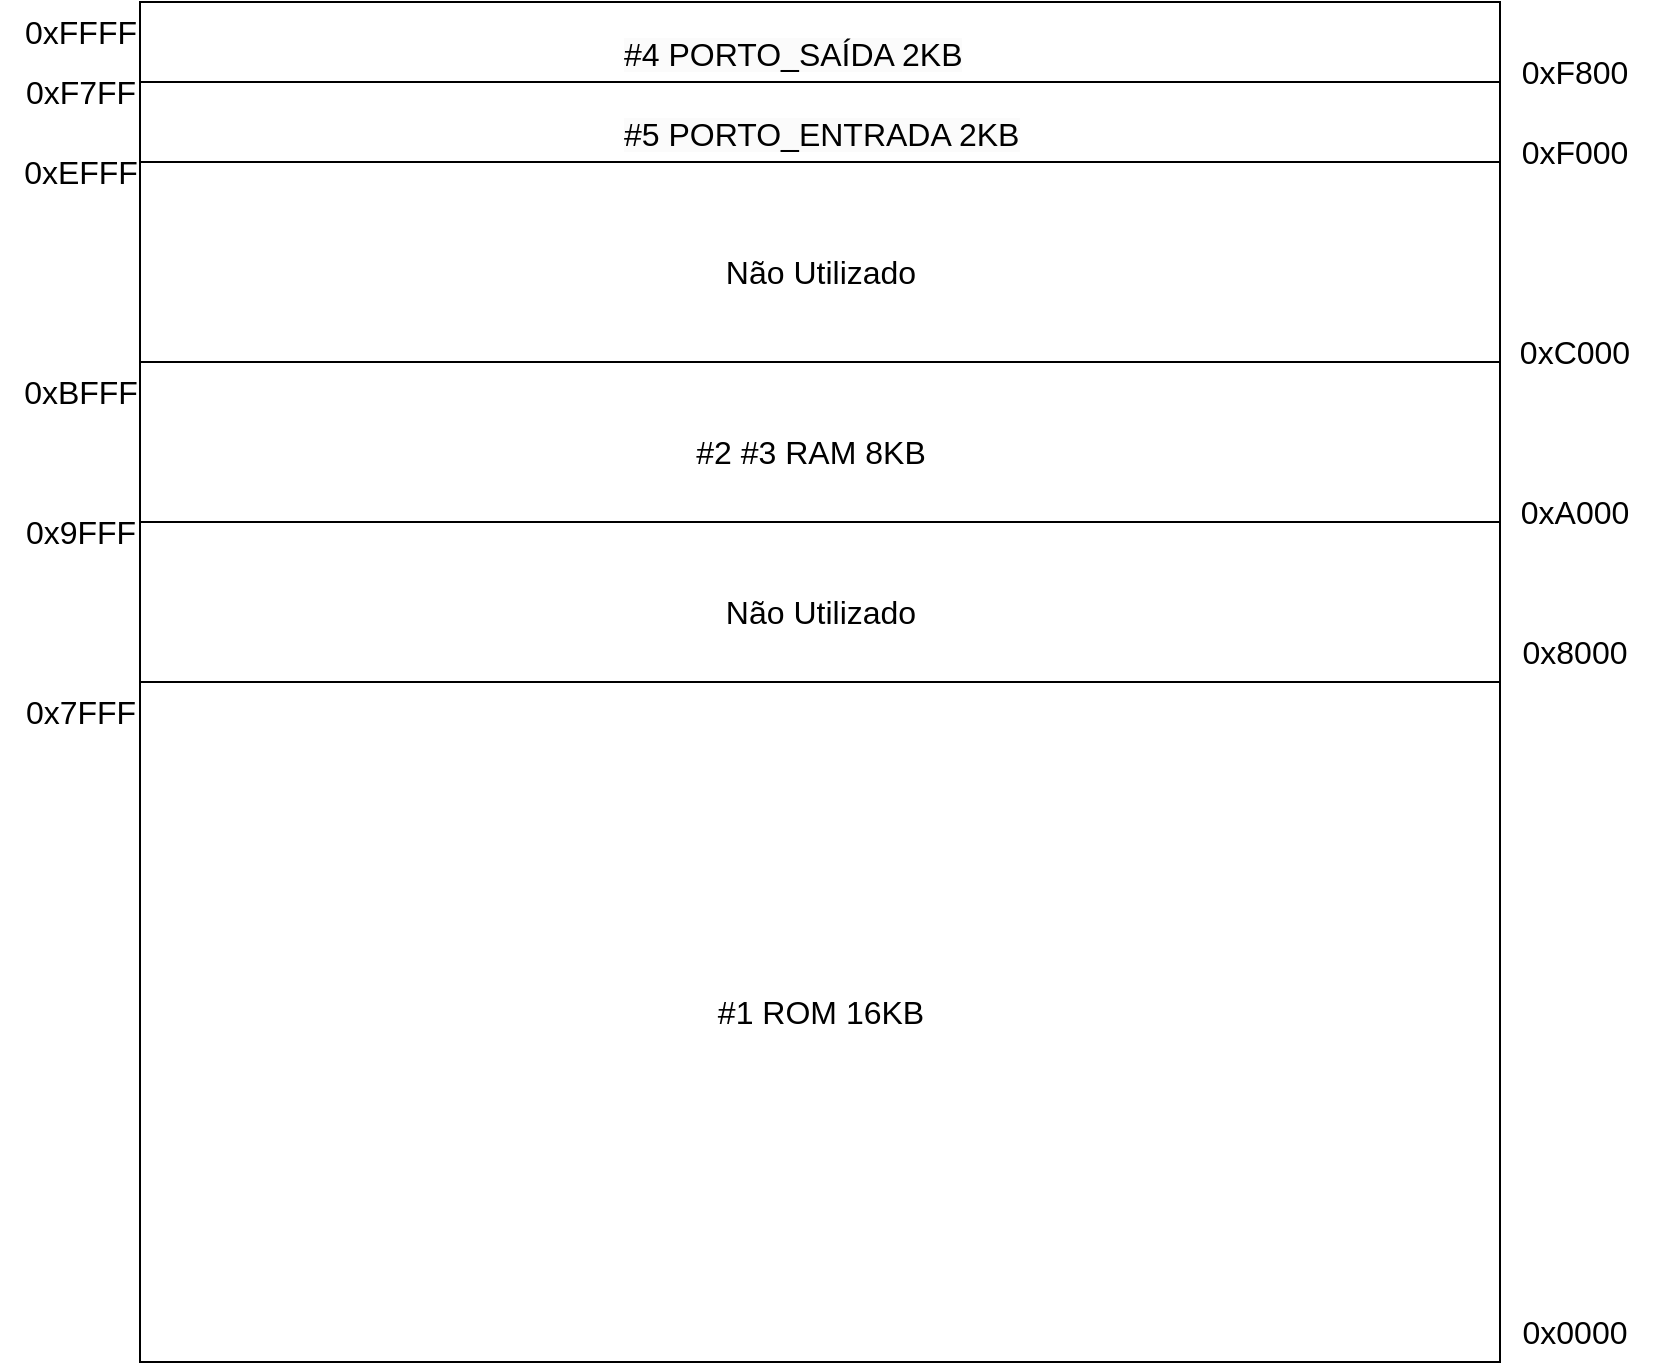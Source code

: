<mxfile version="21.2.9" type="device">
  <diagram name="Página-1" id="C8jOjqcXkH_7JXpAZmJC">
    <mxGraphModel dx="1750" dy="1032" grid="1" gridSize="10" guides="1" tooltips="1" connect="1" arrows="1" fold="1" page="1" pageScale="1" pageWidth="827" pageHeight="1169" math="0" shadow="0">
      <root>
        <mxCell id="0" />
        <mxCell id="1" parent="0" />
        <mxCell id="iZ48eMg1p3a2bX1QBEkR-1" value="" style="whiteSpace=wrap;html=1;aspect=fixed;fontSize=16;" parent="1" vertex="1">
          <mxGeometry x="70" y="60" width="680" height="680" as="geometry" />
        </mxCell>
        <mxCell id="iZ48eMg1p3a2bX1QBEkR-6" value="" style="endArrow=none;html=1;rounded=0;fontSize=12;startSize=8;endSize=8;curved=1;entryX=1;entryY=0.5;entryDx=0;entryDy=0;exitX=0;exitY=0.5;exitDx=0;exitDy=0;" parent="1" source="iZ48eMg1p3a2bX1QBEkR-1" target="iZ48eMg1p3a2bX1QBEkR-1" edge="1">
          <mxGeometry width="50" height="50" relative="1" as="geometry">
            <mxPoint x="140" y="210" as="sourcePoint" />
            <mxPoint x="190" y="160" as="targetPoint" />
          </mxGeometry>
        </mxCell>
        <mxCell id="iZ48eMg1p3a2bX1QBEkR-7" value="0x0000" style="text;html=1;align=center;verticalAlign=middle;resizable=0;points=[];autosize=1;strokeColor=none;fillColor=none;fontSize=16;" parent="1" vertex="1">
          <mxGeometry x="747" y="710" width="80" height="30" as="geometry" />
        </mxCell>
        <mxCell id="iZ48eMg1p3a2bX1QBEkR-8" value="0xFFFF" style="text;html=1;align=center;verticalAlign=middle;resizable=0;points=[];autosize=1;strokeColor=none;fillColor=none;fontSize=16;" parent="1" vertex="1">
          <mxGeometry y="60" width="80" height="30" as="geometry" />
        </mxCell>
        <mxCell id="iZ48eMg1p3a2bX1QBEkR-10" value="0x7FFF" style="text;html=1;align=center;verticalAlign=middle;resizable=0;points=[];autosize=1;strokeColor=none;fillColor=none;fontSize=16;" parent="1" vertex="1">
          <mxGeometry y="400" width="80" height="30" as="geometry" />
        </mxCell>
        <mxCell id="-hnX_xfgwnwYsAGwE4Hr-1" value="" style="endArrow=none;html=1;rounded=0;fontSize=12;startSize=8;endSize=8;curved=1;" edge="1" parent="1">
          <mxGeometry width="50" height="50" relative="1" as="geometry">
            <mxPoint x="70" y="240" as="sourcePoint" />
            <mxPoint x="750" y="240" as="targetPoint" />
          </mxGeometry>
        </mxCell>
        <mxCell id="-hnX_xfgwnwYsAGwE4Hr-8" value="#1 ROM 16KB" style="text;html=1;align=center;verticalAlign=middle;resizable=0;points=[];autosize=1;strokeColor=none;fillColor=none;fontSize=16;" vertex="1" parent="1">
          <mxGeometry x="345" y="550" width="130" height="30" as="geometry" />
        </mxCell>
        <mxCell id="-hnX_xfgwnwYsAGwE4Hr-12" value="0x8000" style="text;html=1;align=center;verticalAlign=middle;resizable=0;points=[];autosize=1;strokeColor=none;fillColor=none;fontSize=16;" vertex="1" parent="1">
          <mxGeometry x="747" y="370" width="80" height="30" as="geometry" />
        </mxCell>
        <mxCell id="-hnX_xfgwnwYsAGwE4Hr-13" value="" style="endArrow=none;html=1;rounded=0;fontSize=12;startSize=8;endSize=8;curved=1;" edge="1" parent="1">
          <mxGeometry width="50" height="50" relative="1" as="geometry">
            <mxPoint x="70" y="320" as="sourcePoint" />
            <mxPoint x="750" y="320" as="targetPoint" />
          </mxGeometry>
        </mxCell>
        <mxCell id="-hnX_xfgwnwYsAGwE4Hr-14" value="0xA000" style="text;html=1;align=center;verticalAlign=middle;resizable=0;points=[];autosize=1;strokeColor=none;fillColor=none;fontSize=16;" vertex="1" parent="1">
          <mxGeometry x="747" y="300" width="80" height="30" as="geometry" />
        </mxCell>
        <mxCell id="-hnX_xfgwnwYsAGwE4Hr-15" value="0xBFFF" style="text;html=1;align=center;verticalAlign=middle;resizable=0;points=[];autosize=1;strokeColor=none;fillColor=none;fontSize=16;" vertex="1" parent="1">
          <mxGeometry y="240" width="80" height="30" as="geometry" />
        </mxCell>
        <mxCell id="-hnX_xfgwnwYsAGwE4Hr-16" value="#2 #3 RAM 8KB" style="text;html=1;align=center;verticalAlign=middle;resizable=0;points=[];autosize=1;strokeColor=none;fillColor=none;fontSize=16;" vertex="1" parent="1">
          <mxGeometry x="335" y="270" width="140" height="30" as="geometry" />
        </mxCell>
        <mxCell id="-hnX_xfgwnwYsAGwE4Hr-20" value="Não Utilizado" style="text;html=1;align=center;verticalAlign=middle;resizable=0;points=[];autosize=1;strokeColor=none;fillColor=none;fontSize=16;" vertex="1" parent="1">
          <mxGeometry x="350" y="180" width="120" height="30" as="geometry" />
        </mxCell>
        <mxCell id="-hnX_xfgwnwYsAGwE4Hr-26" value="" style="endArrow=none;html=1;rounded=0;fontSize=12;startSize=8;endSize=8;curved=1;" edge="1" parent="1">
          <mxGeometry width="50" height="50" relative="1" as="geometry">
            <mxPoint x="70" y="140" as="sourcePoint" />
            <mxPoint x="750" y="140" as="targetPoint" />
          </mxGeometry>
        </mxCell>
        <mxCell id="-hnX_xfgwnwYsAGwE4Hr-27" value="" style="endArrow=none;html=1;rounded=0;fontSize=12;startSize=8;endSize=8;curved=1;" edge="1" parent="1">
          <mxGeometry width="50" height="50" relative="1" as="geometry">
            <mxPoint x="70" y="100" as="sourcePoint" />
            <mxPoint x="750" y="100" as="targetPoint" />
          </mxGeometry>
        </mxCell>
        <mxCell id="-hnX_xfgwnwYsAGwE4Hr-29" value="&lt;span style=&quot;color: rgb(0, 0, 0); font-family: Helvetica; font-size: 16px; font-style: normal; font-variant-ligatures: normal; font-variant-caps: normal; font-weight: 400; letter-spacing: normal; orphans: 2; text-align: center; text-indent: 0px; text-transform: none; widows: 2; word-spacing: 0px; -webkit-text-stroke-width: 0px; background-color: rgb(251, 251, 251); text-decoration-thickness: initial; text-decoration-style: initial; text-decoration-color: initial; float: none; display: inline !important;&quot;&gt;#4 PORTO_SAÍDA 2KB&lt;/span&gt;" style="text;whiteSpace=wrap;html=1;fontSize=16;fontFamily=Helvetica;fontColor=default;" vertex="1" parent="1">
          <mxGeometry x="310" y="70" width="200" height="40" as="geometry" />
        </mxCell>
        <mxCell id="-hnX_xfgwnwYsAGwE4Hr-30" value="&lt;span style=&quot;color: rgb(0, 0, 0); font-family: Helvetica; font-size: 16px; font-style: normal; font-variant-ligatures: normal; font-variant-caps: normal; font-weight: 400; letter-spacing: normal; orphans: 2; text-align: center; text-indent: 0px; text-transform: none; widows: 2; word-spacing: 0px; -webkit-text-stroke-width: 0px; background-color: rgb(251, 251, 251); text-decoration-thickness: initial; text-decoration-style: initial; text-decoration-color: initial; float: none; display: inline !important;&quot;&gt;#5 PORTO_ENTRADA 2KB&lt;/span&gt;" style="text;whiteSpace=wrap;html=1;fontSize=16;fontFamily=Helvetica;fontColor=default;" vertex="1" parent="1">
          <mxGeometry x="310" y="110" width="200" height="40" as="geometry" />
        </mxCell>
        <mxCell id="-hnX_xfgwnwYsAGwE4Hr-33" value="0xF7FF" style="text;html=1;align=center;verticalAlign=middle;resizable=0;points=[];autosize=1;strokeColor=none;fillColor=none;fontSize=16;" vertex="1" parent="1">
          <mxGeometry y="90" width="80" height="30" as="geometry" />
        </mxCell>
        <mxCell id="-hnX_xfgwnwYsAGwE4Hr-34" value="0xF000" style="text;html=1;align=center;verticalAlign=middle;resizable=0;points=[];autosize=1;strokeColor=none;fillColor=none;fontSize=16;" vertex="1" parent="1">
          <mxGeometry x="747" y="120" width="80" height="30" as="geometry" />
        </mxCell>
        <mxCell id="-hnX_xfgwnwYsAGwE4Hr-35" value="0xF800" style="text;html=1;align=center;verticalAlign=middle;resizable=0;points=[];autosize=1;strokeColor=none;fillColor=none;fontSize=16;" vertex="1" parent="1">
          <mxGeometry x="747" y="80" width="80" height="30" as="geometry" />
        </mxCell>
        <mxCell id="-hnX_xfgwnwYsAGwE4Hr-36" value="Não Utilizado" style="text;html=1;align=center;verticalAlign=middle;resizable=0;points=[];autosize=1;strokeColor=none;fillColor=none;fontSize=16;" vertex="1" parent="1">
          <mxGeometry x="350" y="350" width="120" height="30" as="geometry" />
        </mxCell>
        <mxCell id="-hnX_xfgwnwYsAGwE4Hr-37" value="0x9FFF" style="text;html=1;align=center;verticalAlign=middle;resizable=0;points=[];autosize=1;strokeColor=none;fillColor=none;fontSize=16;" vertex="1" parent="1">
          <mxGeometry y="310" width="80" height="30" as="geometry" />
        </mxCell>
        <mxCell id="-hnX_xfgwnwYsAGwE4Hr-38" value="0xC000" style="text;html=1;align=center;verticalAlign=middle;resizable=0;points=[];autosize=1;strokeColor=none;fillColor=none;fontSize=16;" vertex="1" parent="1">
          <mxGeometry x="747" y="220" width="80" height="30" as="geometry" />
        </mxCell>
        <mxCell id="-hnX_xfgwnwYsAGwE4Hr-39" value="0xEFFF" style="text;html=1;align=center;verticalAlign=middle;resizable=0;points=[];autosize=1;strokeColor=none;fillColor=none;fontSize=16;" vertex="1" parent="1">
          <mxGeometry y="130" width="80" height="30" as="geometry" />
        </mxCell>
      </root>
    </mxGraphModel>
  </diagram>
</mxfile>
